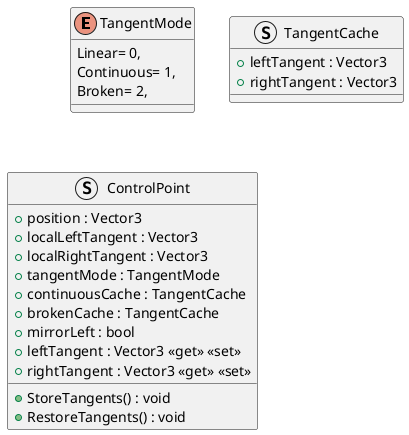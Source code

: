 @startuml
enum TangentMode {
    Linear= 0,
    Continuous= 1,
    Broken= 2,
}
struct TangentCache {
    + leftTangent : Vector3
    + rightTangent : Vector3
}
struct ControlPoint {
    + position : Vector3
    + localLeftTangent : Vector3
    + localRightTangent : Vector3
    + tangentMode : TangentMode
    + continuousCache : TangentCache
    + brokenCache : TangentCache
    + mirrorLeft : bool
    + leftTangent : Vector3 <<get>> <<set>>
    + rightTangent : Vector3 <<get>> <<set>>
    + StoreTangents() : void
    + RestoreTangents() : void
}
@enduml
